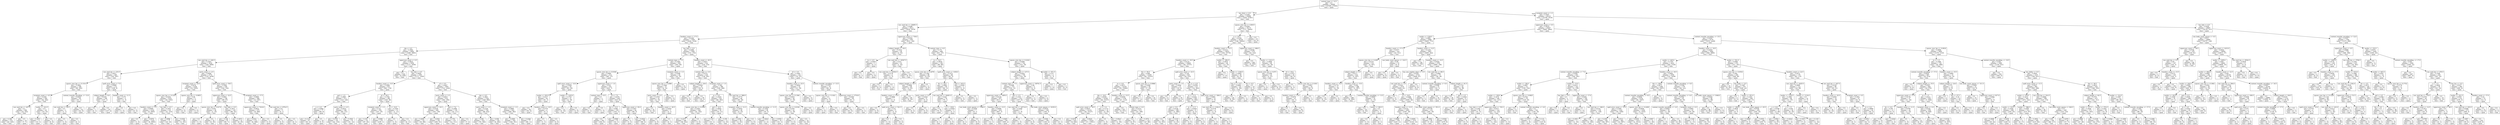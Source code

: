 digraph Tree {
node [shape=box] ;
0 [label="content_type <= 12.5\ngini = 0.5\nsamples = 54000\nvalue = [27000, 27000]\nclass = spam"] ;
1 [label="has_html <= 0.5\ngini = 0.2259\nsamples = 24686\nvalue = [3205, 21481]\nclass = ham"] ;
0 -> 1 [labeldistance=2.5, labelangle=45, headlabel="True"] ;
2 [label="raw_mail_len <= 18485.5\ngini = 0.4588\nsamples = 8513\nvalue = [3034, 5479]\nclass = ham"] ;
1 -> 2 ;
3 [label="headers_count <= 17.5\ngini = 0.4149\nsamples = 7559\nvalue = [2220, 5339]\nclass = ham"] ;
2 -> 3 ;
4 [label="the <= 0.5\ngini = 0.3562\nsamples = 6464\nvalue = [1499, 4965]\nclass = ham"] ;
3 -> 4 ;
5 [label="raw_mail_len <= 240.5\ngini = 0.1823\nsamples = 3234\nvalue = [328, 2906]\nclass = ham"] ;
4 -> 5 ;
6 [label="raw_mail_len <= 233.5\ngini = 0.4871\nsamples = 460\nvalue = [193, 267]\nclass = ham"] ;
5 -> 6 ;
7 [label="spaces_over_len <= 0.1314\ngini = 0.3692\nsamples = 348\nvalue = [85, 263]\nclass = ham"] ;
6 -> 7 ;
8 [label="recipient_count <= 6.5\ngini = 0.2381\nsamples = 304\nvalue = [42, 262]\nclass = ham"] ;
7 -> 8 ;
9 [label="raw_mail_len <= 227.0\ngini = 0.2\nsamples = 284\nvalue = [32, 252]\nclass = ham"] ;
8 -> 9 ;
10 [label="gini = 0.168\nsamples = 270\nvalue = [25, 245]\nclass = ham"] ;
9 -> 10 ;
11 [label="gini = 0.5\nsamples = 14\nvalue = [7, 7]\nclass = spam"] ;
9 -> 11 ;
12 [label="mailer <= 412.5\ngini = 0.5\nsamples = 20\nvalue = [10, 10]\nclass = spam"] ;
8 -> 12 ;
13 [label="gini = 0.1653\nsamples = 11\nvalue = [10, 1]\nclass = spam"] ;
12 -> 13 ;
14 [label="gini = 0.0\nsamples = 9\nvalue = [0, 9]\nclass = ham"] ;
12 -> 14 ;
15 [label="content_transfer_encoding, <= 13.0\ngini = 0.0444\nsamples = 44\nvalue = [43, 1]\nclass = spam"] ;
7 -> 15 ;
16 [label="raw_mail_len <= 20.5\ngini = 0.5\nsamples = 2\nvalue = [1, 1]\nclass = spam"] ;
15 -> 16 ;
17 [label="gini = 0.0\nsamples = 1\nvalue = [1, 0]\nclass = spam"] ;
16 -> 17 ;
18 [label="gini = 0.0\nsamples = 1\nvalue = [0, 1]\nclass = ham"] ;
16 -> 18 ;
19 [label="gini = 0.0\nsamples = 42\nvalue = [42, 0]\nclass = spam"] ;
15 -> 19 ;
20 [label="spell_error_count <= 7.5\ngini = 0.0689\nsamples = 112\nvalue = [108, 4]\nclass = spam"] ;
6 -> 20 ;
21 [label="subject_length <= 8.0\ngini = 0.0183\nsamples = 108\nvalue = [107, 1]\nclass = spam"] ;
20 -> 21 ;
22 [label="gini = 0.0\nsamples = 1\nvalue = [0, 1]\nclass = ham"] ;
21 -> 22 ;
23 [label="gini = 0.0\nsamples = 107\nvalue = [107, 0]\nclass = spam"] ;
21 -> 23 ;
24 [label="headers_count <= 11.5\ngini = 0.375\nsamples = 4\nvalue = [1, 3]\nclass = ham"] ;
20 -> 24 ;
25 [label="gini = 0.0\nsamples = 1\nvalue = [1, 0]\nclass = spam"] ;
24 -> 25 ;
26 [label="gini = 0.0\nsamples = 3\nvalue = [0, 3]\nclass = ham"] ;
24 -> 26 ;
27 [label="parts_count <= 2.5\ngini = 0.0926\nsamples = 2774\nvalue = [135, 2639]\nclass = ham"] ;
5 -> 27 ;
28 [label="recipient_count <= 25.0\ngini = 0.0278\nsamples = 2338\nvalue = [33, 2305]\nclass = ham"] ;
27 -> 28 ;
29 [label="spaces_over_len <= 0.1218\ngini = 0.0254\nsamples = 2333\nvalue = [30, 2303]\nclass = ham"] ;
28 -> 29 ;
30 [label="headers_count <= 1.5\ngini = 0.0085\nsamples = 2102\nvalue = [9, 2093]\nclass = ham"] ;
29 -> 30 ;
31 [label="gini = 0.0\nsamples = 1\nvalue = [1, 0]\nclass = spam"] ;
30 -> 31 ;
32 [label="gini = 0.0076\nsamples = 2101\nvalue = [8, 2093]\nclass = ham"] ;
30 -> 32 ;
33 [label="has_link <= 0.5\ngini = 0.1653\nsamples = 231\nvalue = [21, 210]\nclass = ham"] ;
29 -> 33 ;
34 [label="gini = 0.4996\nsamples = 37\nvalue = [18, 19]\nclass = ham"] ;
33 -> 34 ;
35 [label="gini = 0.0304\nsamples = 194\nvalue = [3, 191]\nclass = ham"] ;
33 -> 35 ;
36 [label="spaces_over_len <= 0.0653\ngini = 0.48\nsamples = 5\nvalue = [3, 2]\nclass = spam"] ;
28 -> 36 ;
37 [label="gini = 0.0\nsamples = 2\nvalue = [0, 2]\nclass = ham"] ;
36 -> 37 ;
38 [label="gini = 0.0\nsamples = 3\nvalue = [3, 0]\nclass = spam"] ;
36 -> 38 ;
39 [label="spell_error_count <= 59.5\ngini = 0.3584\nsamples = 436\nvalue = [102, 334]\nclass = ham"] ;
27 -> 39 ;
40 [label="uppercase_count <= 22.5\ngini = 0.4901\nsamples = 156\nvalue = [89, 67]\nclass = spam"] ;
39 -> 40 ;
41 [label="spaces_over_len <= 0.0174\ngini = 0.054\nsamples = 36\nvalue = [1, 35]\nclass = ham"] ;
40 -> 41 ;
42 [label="gini = 0.0\nsamples = 1\nvalue = [1, 0]\nclass = spam"] ;
41 -> 42 ;
43 [label="gini = 0.0\nsamples = 35\nvalue = [0, 35]\nclass = ham"] ;
41 -> 43 ;
44 [label="has_link <= 0.5\ngini = 0.3911\nsamples = 120\nvalue = [88, 32]\nclass = spam"] ;
40 -> 44 ;
45 [label="gini = 0.148\nsamples = 87\nvalue = [80, 7]\nclass = spam"] ;
44 -> 45 ;
46 [label="gini = 0.3673\nsamples = 33\nvalue = [8, 25]\nclass = ham"] ;
44 -> 46 ;
47 [label="recipient_count <= 17.5\ngini = 0.0885\nsamples = 280\nvalue = [13, 267]\nclass = ham"] ;
39 -> 47 ;
48 [label="uppercase_count <= 7416.0\ngini = 0.0633\nsamples = 275\nvalue = [9, 266]\nclass = ham"] ;
47 -> 48 ;
49 [label="gini = 0.0431\nsamples = 272\nvalue = [6, 266]\nclass = ham"] ;
48 -> 49 ;
50 [label="gini = 0.0\nsamples = 3\nvalue = [3, 0]\nclass = spam"] ;
48 -> 50 ;
51 [label="raw_mail_len <= 6752.5\ngini = 0.32\nsamples = 5\nvalue = [4, 1]\nclass = spam"] ;
47 -> 51 ;
52 [label="gini = 0.0\nsamples = 4\nvalue = [4, 0]\nclass = spam"] ;
51 -> 52 ;
53 [label="gini = 0.0\nsamples = 1\nvalue = [0, 1]\nclass = ham"] ;
51 -> 53 ;
54 [label="uppercase_count <= 0.5\ngini = 0.4622\nsamples = 3230\nvalue = [1171, 2059]\nclass = ham"] ;
4 -> 54 ;
55 [label="gini = 0.0\nsamples = 639\nvalue = [0, 639]\nclass = ham"] ;
54 -> 55 ;
56 [label="has_link <= 0.5\ngini = 0.4954\nsamples = 2591\nvalue = [1171, 1420]\nclass = ham"] ;
54 -> 56 ;
57 [label="headers_count <= 14.5\ngini = 0.3999\nsamples = 637\nvalue = [461, 176]\nclass = spam"] ;
56 -> 57 ;
58 [label="and <= 1.5\ngini = 0.4997\nsamples = 273\nvalue = [133, 140]\nclass = ham"] ;
57 -> 58 ;
59 [label="a <= 2.5\ngini = 0.2064\nsamples = 77\nvalue = [68, 9]\nclass = spam"] ;
58 -> 59 ;
60 [label="gini = 0.1123\nsamples = 67\nvalue = [63, 4]\nclass = spam"] ;
59 -> 60 ;
61 [label="gini = 0.5\nsamples = 10\nvalue = [5, 5]\nclass = spam"] ;
59 -> 61 ;
62 [label="parts_count <= 2.5\ngini = 0.4433\nsamples = 196\nvalue = [65, 131]\nclass = ham"] ;
58 -> 62 ;
63 [label="gini = 0.2793\nsamples = 143\nvalue = [24, 119]\nclass = ham"] ;
62 -> 63 ;
64 [label="gini = 0.3503\nsamples = 53\nvalue = [41, 12]\nclass = spam"] ;
62 -> 64 ;
65 [label="of <= 30.5\ngini = 0.1782\nsamples = 364\nvalue = [328, 36]\nclass = spam"] ;
57 -> 65 ;
66 [label="recipient_count <= 1.5\ngini = 0.132\nsamples = 352\nvalue = [327, 25]\nclass = spam"] ;
65 -> 66 ;
67 [label="gini = 0.318\nsamples = 121\nvalue = [97, 24]\nclass = spam"] ;
66 -> 67 ;
68 [label="gini = 0.0086\nsamples = 231\nvalue = [230, 1]\nclass = spam"] ;
66 -> 68 ;
69 [label="in <= 10.5\ngini = 0.1528\nsamples = 12\nvalue = [1, 11]\nclass = ham"] ;
65 -> 69 ;
70 [label="gini = 0.0\nsamples = 1\nvalue = [1, 0]\nclass = spam"] ;
69 -> 70 ;
71 [label="gini = 0.0\nsamples = 11\nvalue = [0, 11]\nclass = ham"] ;
69 -> 71 ;
72 [label="of <= 0.5\ngini = 0.4627\nsamples = 1954\nvalue = [710, 1244]\nclass = ham"] ;
56 -> 72 ;
73 [label="parts_count <= 1.5\ngini = 0.4833\nsamples = 612\nvalue = [362, 250]\nclass = spam"] ;
72 -> 73 ;
74 [label="uppercase_count <= 19.5\ngini = 0.4104\nsamples = 482\nvalue = [343, 139]\nclass = spam"] ;
73 -> 74 ;
75 [label="gini = 0.4692\nsamples = 141\nvalue = [53, 88]\nclass = ham"] ;
74 -> 75 ;
76 [label="gini = 0.2544\nsamples = 341\nvalue = [290, 51]\nclass = spam"] ;
74 -> 76 ;
77 [label="and <= 7.0\ngini = 0.2496\nsamples = 130\nvalue = [19, 111]\nclass = ham"] ;
73 -> 77 ;
78 [label="gini = 0.1761\nsamples = 123\nvalue = [12, 111]\nclass = ham"] ;
77 -> 78 ;
79 [label="gini = 0.0\nsamples = 7\nvalue = [7, 0]\nclass = spam"] ;
77 -> 79 ;
80 [label="the <= 6.5\ngini = 0.3841\nsamples = 1342\nvalue = [348, 994]\nclass = ham"] ;
72 -> 80 ;
81 [label="parts_count <= 1.5\ngini = 0.2146\nsamples = 720\nvalue = [88, 632]\nclass = ham"] ;
80 -> 81 ;
82 [label="gini = 0.306\nsamples = 419\nvalue = [79, 340]\nclass = ham"] ;
81 -> 82 ;
83 [label="gini = 0.058\nsamples = 301\nvalue = [9, 292]\nclass = ham"] ;
81 -> 83 ;
84 [label="recipient_count <= 1.5\ngini = 0.4866\nsamples = 622\nvalue = [260, 362]\nclass = ham"] ;
80 -> 84 ;
85 [label="gini = 0.4585\nsamples = 545\nvalue = [194, 351]\nclass = ham"] ;
84 -> 85 ;
86 [label="gini = 0.2449\nsamples = 77\nvalue = [66, 11]\nclass = spam"] ;
84 -> 86 ;
87 [label="has_link <= 0.5\ngini = 0.4498\nsamples = 1095\nvalue = [721, 374]\nclass = spam"] ;
3 -> 87 ;
88 [label="content_type <= 7.5\ngini = 0.1904\nsamples = 563\nvalue = [503, 60]\nclass = spam"] ;
87 -> 88 ;
89 [label="spaces_over_len <= 0.0166\ngini = 0.0995\nsamples = 514\nvalue = [487, 27]\nclass = spam"] ;
88 -> 89 ;
90 [label="spell_error_count <= 10.0\ngini = 0.3658\nsamples = 83\nvalue = [63, 20]\nclass = spam"] ;
89 -> 90 ;
91 [label="mailer <= 933.5\ngini = 0.0317\nsamples = 62\nvalue = [61, 1]\nclass = spam"] ;
90 -> 91 ;
92 [label="gini = 0.0\nsamples = 56\nvalue = [56, 0]\nclass = spam"] ;
91 -> 92 ;
93 [label="headers_count <= 19.5\ngini = 0.2778\nsamples = 6\nvalue = [5, 1]\nclass = spam"] ;
91 -> 93 ;
94 [label="gini = 0.5\nsamples = 2\nvalue = [1, 1]\nclass = spam"] ;
93 -> 94 ;
95 [label="gini = 0.0\nsamples = 4\nvalue = [4, 0]\nclass = spam"] ;
93 -> 95 ;
96 [label="mailer <= 1225.0\ngini = 0.1723\nsamples = 21\nvalue = [2, 19]\nclass = ham"] ;
90 -> 96 ;
97 [label="gini = 0.0\nsamples = 19\nvalue = [0, 19]\nclass = ham"] ;
96 -> 97 ;
98 [label="gini = 0.0\nsamples = 2\nvalue = [2, 0]\nclass = spam"] ;
96 -> 98 ;
99 [label="uppercase_count <= 1.0\ngini = 0.032\nsamples = 431\nvalue = [424, 7]\nclass = spam"] ;
89 -> 99 ;
100 [label="content_type <= 6.5\ngini = 0.5\nsamples = 2\nvalue = [1, 1]\nclass = spam"] ;
99 -> 100 ;
101 [label="gini = 0.0\nsamples = 1\nvalue = [0, 1]\nclass = ham"] ;
100 -> 101 ;
102 [label="gini = 0.0\nsamples = 1\nvalue = [1, 0]\nclass = spam"] ;
100 -> 102 ;
103 [label="of <= 7.5\ngini = 0.0276\nsamples = 429\nvalue = [423, 6]\nclass = spam"] ;
99 -> 103 ;
104 [label="the <= 13.5\ngini = 0.006\nsamples = 335\nvalue = [334, 1]\nclass = spam"] ;
103 -> 104 ;
105 [label="gini = 0.0\nsamples = 302\nvalue = [302, 0]\nclass = spam"] ;
104 -> 105 ;
106 [label="gini = 0.0588\nsamples = 33\nvalue = [32, 1]\nclass = spam"] ;
104 -> 106 ;
107 [label="uppercase_count <= 95.0\ngini = 0.1007\nsamples = 94\nvalue = [89, 5]\nclass = spam"] ;
103 -> 107 ;
108 [label="gini = 0.5\nsamples = 6\nvalue = [3, 3]\nclass = spam"] ;
107 -> 108 ;
109 [label="gini = 0.0444\nsamples = 88\nvalue = [86, 2]\nclass = spam"] ;
107 -> 109 ;
110 [label="recipient_count <= 1.5\ngini = 0.4398\nsamples = 49\nvalue = [16, 33]\nclass = ham"] ;
88 -> 110 ;
111 [label="spaces_over_len <= 0.2088\ngini = 0.1928\nsamples = 37\nvalue = [4, 33]\nclass = ham"] ;
110 -> 111 ;
112 [label="parts_count <= 2.5\ngini = 0.1078\nsamples = 35\nvalue = [2, 33]\nclass = ham"] ;
111 -> 112 ;
113 [label="gini = 0.0\nsamples = 32\nvalue = [0, 32]\nclass = ham"] ;
112 -> 113 ;
114 [label="headers_count <= 20.5\ngini = 0.4444\nsamples = 3\nvalue = [2, 1]\nclass = spam"] ;
112 -> 114 ;
115 [label="gini = 0.0\nsamples = 2\nvalue = [2, 0]\nclass = spam"] ;
114 -> 115 ;
116 [label="gini = 0.0\nsamples = 1\nvalue = [0, 1]\nclass = ham"] ;
114 -> 116 ;
117 [label="gini = 0.0\nsamples = 2\nvalue = [2, 0]\nclass = spam"] ;
111 -> 117 ;
118 [label="gini = 0.0\nsamples = 12\nvalue = [12, 0]\nclass = spam"] ;
110 -> 118 ;
119 [label="headers_count <= 20.5\ngini = 0.4837\nsamples = 532\nvalue = [218, 314]\nclass = ham"] ;
87 -> 119 ;
120 [label="content_type <= 3.0\ngini = 0.4375\nsamples = 430\nvalue = [139, 291]\nclass = ham"] ;
119 -> 120 ;
121 [label="subject_length <= 29.0\ngini = 0.0928\nsamples = 41\nvalue = [39, 2]\nclass = spam"] ;
120 -> 121 ;
122 [label="gini = 0.0\nsamples = 2\nvalue = [0, 2]\nclass = ham"] ;
121 -> 122 ;
123 [label="gini = 0.0\nsamples = 39\nvalue = [39, 0]\nclass = spam"] ;
121 -> 123 ;
124 [label="recipient_count <= 1.5\ngini = 0.382\nsamples = 389\nvalue = [100, 289]\nclass = ham"] ;
120 -> 124 ;
125 [label="in <= 9.5\ngini = 0.3025\nsamples = 323\nvalue = [60, 263]\nclass = ham"] ;
124 -> 125 ;
126 [label="spaces_over_len <= 0.2363\ngini = 0.2407\nsamples = 293\nvalue = [41, 252]\nclass = ham"] ;
125 -> 126 ;
127 [label="gini = 0.2277\nsamples = 290\nvalue = [38, 252]\nclass = ham"] ;
126 -> 127 ;
128 [label="gini = 0.0\nsamples = 3\nvalue = [3, 0]\nclass = spam"] ;
126 -> 128 ;
129 [label="and <= 23.5\ngini = 0.4644\nsamples = 30\nvalue = [19, 11]\nclass = spam"] ;
125 -> 129 ;
130 [label="gini = 0.1107\nsamples = 17\nvalue = [16, 1]\nclass = spam"] ;
129 -> 130 ;
131 [label="gini = 0.355\nsamples = 13\nvalue = [3, 10]\nclass = ham"] ;
129 -> 131 ;
132 [label="raw_mail_len <= 989.0\ngini = 0.4775\nsamples = 66\nvalue = [40, 26]\nclass = spam"] ;
124 -> 132 ;
133 [label="recipient_count <= 31.5\ngini = 0.2934\nsamples = 28\nvalue = [5, 23]\nclass = ham"] ;
132 -> 133 ;
134 [label="gini = 0.2041\nsamples = 26\nvalue = [3, 23]\nclass = ham"] ;
133 -> 134 ;
135 [label="gini = 0.0\nsamples = 2\nvalue = [2, 0]\nclass = spam"] ;
133 -> 135 ;
136 [label="content_transfer_encoding, <= 11.5\ngini = 0.1454\nsamples = 38\nvalue = [35, 3]\nclass = spam"] ;
132 -> 136 ;
137 [label="gini = 0.4444\nsamples = 3\nvalue = [1, 2]\nclass = ham"] ;
136 -> 137 ;
138 [label="gini = 0.0555\nsamples = 35\nvalue = [34, 1]\nclass = spam"] ;
136 -> 138 ;
139 [label="of <= 3.5\ngini = 0.3493\nsamples = 102\nvalue = [79, 23]\nclass = spam"] ;
119 -> 139 ;
140 [label="headers_count <= 23.5\ngini = 0.4824\nsamples = 32\nvalue = [13, 19]\nclass = ham"] ;
139 -> 140 ;
141 [label="spaces_over_len <= 0.1384\ngini = 0.3935\nsamples = 26\nvalue = [7, 19]\nclass = ham"] ;
140 -> 141 ;
142 [label="spaces_over_len <= 0.0194\ngini = 0.2355\nsamples = 22\nvalue = [3, 19]\nclass = ham"] ;
141 -> 142 ;
143 [label="gini = 0.0\nsamples = 3\nvalue = [3, 0]\nclass = spam"] ;
142 -> 143 ;
144 [label="gini = 0.0\nsamples = 19\nvalue = [0, 19]\nclass = ham"] ;
142 -> 144 ;
145 [label="gini = 0.0\nsamples = 4\nvalue = [4, 0]\nclass = spam"] ;
141 -> 145 ;
146 [label="gini = 0.0\nsamples = 6\nvalue = [6, 0]\nclass = spam"] ;
140 -> 146 ;
147 [label="content_transfer_encoding, <= 13.5\ngini = 0.1078\nsamples = 70\nvalue = [66, 4]\nclass = spam"] ;
139 -> 147 ;
148 [label="spaces_over_len <= 0.1021\ngini = 0.5\nsamples = 6\nvalue = [3, 3]\nclass = spam"] ;
147 -> 148 ;
149 [label="gini = 0.0\nsamples = 3\nvalue = [3, 0]\nclass = spam"] ;
148 -> 149 ;
150 [label="gini = 0.0\nsamples = 3\nvalue = [0, 3]\nclass = ham"] ;
148 -> 150 ;
151 [label="uppercase_count <= 2718.0\ngini = 0.0308\nsamples = 64\nvalue = [63, 1]\nclass = spam"] ;
147 -> 151 ;
152 [label="gini = 0.0\nsamples = 63\nvalue = [63, 0]\nclass = spam"] ;
151 -> 152 ;
153 [label="gini = 0.0\nsamples = 1\nvalue = [0, 1]\nclass = ham"] ;
151 -> 153 ;
154 [label="uppercase_count <= 739.0\ngini = 0.2504\nsamples = 954\nvalue = [814, 140]\nclass = spam"] ;
2 -> 154 ;
155 [label="subject_length <= 16.0\ngini = 0.1014\nsamples = 56\nvalue = [3, 53]\nclass = ham"] ;
154 -> 155 ;
156 [label="to <= 4.5\ngini = 0.4444\nsamples = 3\nvalue = [2, 1]\nclass = spam"] ;
155 -> 156 ;
157 [label="gini = 0.0\nsamples = 1\nvalue = [0, 1]\nclass = ham"] ;
156 -> 157 ;
158 [label="gini = 0.0\nsamples = 2\nvalue = [2, 0]\nclass = spam"] ;
156 -> 158 ;
159 [label="raw_mail_len <= 19347.5\ngini = 0.037\nsamples = 53\nvalue = [1, 52]\nclass = ham"] ;
155 -> 159 ;
160 [label="raw_mail_len <= 19304.5\ngini = 0.2778\nsamples = 6\nvalue = [1, 5]\nclass = ham"] ;
159 -> 160 ;
161 [label="gini = 0.0\nsamples = 5\nvalue = [0, 5]\nclass = ham"] ;
160 -> 161 ;
162 [label="gini = 0.0\nsamples = 1\nvalue = [1, 0]\nclass = spam"] ;
160 -> 162 ;
163 [label="gini = 0.0\nsamples = 47\nvalue = [0, 47]\nclass = ham"] ;
159 -> 163 ;
164 [label="content_type <= 6.5\ngini = 0.175\nsamples = 898\nvalue = [811, 87]\nclass = spam"] ;
154 -> 164 ;
165 [label="in <= 32.5\ngini = 0.4918\nsamples = 156\nvalue = [88, 68]\nclass = spam"] ;
164 -> 165 ;
166 [label="spaces_over_len <= 0.2076\ngini = 0.1362\nsamples = 68\nvalue = [5, 63]\nclass = ham"] ;
165 -> 166 ;
167 [label="subject_length <= 30.5\ngini = 0.0868\nsamples = 66\nvalue = [3, 63]\nclass = ham"] ;
166 -> 167 ;
168 [label="headers_count <= 14.0\ngini = 0.4898\nsamples = 7\nvalue = [3, 4]\nclass = ham"] ;
167 -> 168 ;
169 [label="gini = 0.0\nsamples = 2\nvalue = [2, 0]\nclass = spam"] ;
168 -> 169 ;
170 [label="spell_error_count <= 521.5\ngini = 0.32\nsamples = 5\nvalue = [1, 4]\nclass = ham"] ;
168 -> 170 ;
171 [label="gini = 0.0\nsamples = 1\nvalue = [1, 0]\nclass = spam"] ;
170 -> 171 ;
172 [label="gini = 0.0\nsamples = 4\nvalue = [0, 4]\nclass = ham"] ;
170 -> 172 ;
173 [label="gini = 0.0\nsamples = 59\nvalue = [0, 59]\nclass = ham"] ;
167 -> 173 ;
174 [label="gini = 0.0\nsamples = 2\nvalue = [2, 0]\nclass = spam"] ;
166 -> 174 ;
175 [label="spell_error_count <= 1438.0\ngini = 0.1072\nsamples = 88\nvalue = [83, 5]\nclass = spam"] ;
165 -> 175 ;
176 [label="for <= 18.5\ngini = 0.0681\nsamples = 85\nvalue = [82, 3]\nclass = spam"] ;
175 -> 176 ;
177 [label="parts_count <= 2.0\ngini = 0.4444\nsamples = 6\nvalue = [4, 2]\nclass = spam"] ;
176 -> 177 ;
178 [label="gini = 0.0\nsamples = 2\nvalue = [0, 2]\nclass = ham"] ;
177 -> 178 ;
179 [label="gini = 0.0\nsamples = 4\nvalue = [4, 0]\nclass = spam"] ;
177 -> 179 ;
180 [label="raw_mail_len <= 44401.0\ngini = 0.025\nsamples = 79\nvalue = [78, 1]\nclass = spam"] ;
176 -> 180 ;
181 [label="gini = 0.0\nsamples = 76\nvalue = [76, 0]\nclass = spam"] ;
180 -> 181 ;
182 [label="to <= 138.0\ngini = 0.4444\nsamples = 3\nvalue = [2, 1]\nclass = spam"] ;
180 -> 182 ;
183 [label="gini = 0.0\nsamples = 1\nvalue = [0, 1]\nclass = ham"] ;
182 -> 183 ;
184 [label="gini = 0.0\nsamples = 2\nvalue = [2, 0]\nclass = spam"] ;
182 -> 184 ;
185 [label="and <= 163.0\ngini = 0.4444\nsamples = 3\nvalue = [1, 2]\nclass = ham"] ;
175 -> 185 ;
186 [label="gini = 0.0\nsamples = 2\nvalue = [0, 2]\nclass = ham"] ;
185 -> 186 ;
187 [label="gini = 0.0\nsamples = 1\nvalue = [1, 0]\nclass = spam"] ;
185 -> 187 ;
188 [label="spaces_over_len <= 0.2222\ngini = 0.0499\nsamples = 742\nvalue = [723, 19]\nclass = spam"] ;
164 -> 188 ;
189 [label="subject_length <= 127.0\ngini = 0.0424\nsamples = 738\nvalue = [722, 16]\nclass = spam"] ;
188 -> 189 ;
190 [label="content_type <= 7.5\ngini = 0.0348\nsamples = 733\nvalue = [720, 13]\nclass = spam"] ;
189 -> 190 ;
191 [label="uppercase_count <= 1495.0\ngini = 0.0129\nsamples = 617\nvalue = [613, 4]\nclass = spam"] ;
190 -> 191 ;
192 [label="raw_body_count_spaces <= 1346.0\ngini = 0.2449\nsamples = 7\nvalue = [6, 1]\nclass = spam"] ;
191 -> 192 ;
193 [label="gini = 0.0\nsamples = 1\nvalue = [0, 1]\nclass = ham"] ;
192 -> 193 ;
194 [label="gini = 0.0\nsamples = 6\nvalue = [6, 0]\nclass = spam"] ;
192 -> 194 ;
195 [label="headers_count <= 13.5\ngini = 0.0098\nsamples = 610\nvalue = [607, 3]\nclass = spam"] ;
191 -> 195 ;
196 [label="gini = 0.142\nsamples = 13\nvalue = [12, 1]\nclass = spam"] ;
195 -> 196 ;
197 [label="gini = 0.0067\nsamples = 597\nvalue = [595, 2]\nclass = spam"] ;
195 -> 197 ;
198 [label="the <= 2.5\ngini = 0.1431\nsamples = 116\nvalue = [107, 9]\nclass = spam"] ;
190 -> 198 ;
199 [label="raw_mail_len <= 24714.0\ngini = 0.2449\nsamples = 7\nvalue = [1, 6]\nclass = ham"] ;
198 -> 199 ;
200 [label="gini = 0.0\nsamples = 1\nvalue = [1, 0]\nclass = spam"] ;
199 -> 200 ;
201 [label="gini = 0.0\nsamples = 6\nvalue = [0, 6]\nclass = ham"] ;
199 -> 201 ;
202 [label="raw_body_count_spaces <= 6335.0\ngini = 0.0535\nsamples = 109\nvalue = [106, 3]\nclass = spam"] ;
198 -> 202 ;
203 [label="gini = 0.0364\nsamples = 108\nvalue = [106, 2]\nclass = spam"] ;
202 -> 203 ;
204 [label="gini = 0.0\nsamples = 1\nvalue = [0, 1]\nclass = ham"] ;
202 -> 204 ;
205 [label="uppercase_count <= 36701.5\ngini = 0.48\nsamples = 5\nvalue = [2, 3]\nclass = ham"] ;
189 -> 205 ;
206 [label="gini = 0.0\nsamples = 3\nvalue = [0, 3]\nclass = ham"] ;
205 -> 206 ;
207 [label="gini = 0.0\nsamples = 2\nvalue = [2, 0]\nclass = spam"] ;
205 -> 207 ;
208 [label="mailer <= 971.5\ngini = 0.375\nsamples = 4\nvalue = [1, 3]\nclass = ham"] ;
188 -> 208 ;
209 [label="gini = 0.0\nsamples = 1\nvalue = [1, 0]\nclass = spam"] ;
208 -> 209 ;
210 [label="gini = 0.0\nsamples = 3\nvalue = [0, 3]\nclass = ham"] ;
208 -> 210 ;
211 [label="spaces_over_len <= 0.8015\ngini = 0.0209\nsamples = 16173\nvalue = [171, 16002]\nclass = ham"] ;
1 -> 211 ;
212 [label="a <= 19.5\ngini = 0.0182\nsamples = 16150\nvalue = [148, 16002]\nclass = ham"] ;
211 -> 212 ;
213 [label="headers_count <= 21.5\ngini = 0.0131\nsamples = 15875\nvalue = [105, 15770]\nclass = ham"] ;
212 -> 213 ;
214 [label="headers_count <= 18.5\ngini = 0.0116\nsamples = 15829\nvalue = [92, 15737]\nclass = ham"] ;
213 -> 214 ;
215 [label="the <= 50.5\ngini = 0.008\nsamples = 15385\nvalue = [62, 15323]\nclass = ham"] ;
214 -> 215 ;
216 [label="to <= 8.5\ngini = 0.0071\nsamples = 15335\nvalue = [55, 15280]\nclass = ham"] ;
215 -> 216 ;
217 [label="the <= 18.5\ngini = 0.0039\nsamples = 14185\nvalue = [28, 14157]\nclass = ham"] ;
216 -> 217 ;
218 [label="spell_error_count <= 18.5\ngini = 0.0037\nsamples = 14153\nvalue = [26, 14127]\nclass = ham"] ;
217 -> 218 ;
219 [label="gini = 0.0279\nsamples = 635\nvalue = [9, 626]\nclass = ham"] ;
218 -> 219 ;
220 [label="gini = 0.0025\nsamples = 13518\nvalue = [17, 13501]\nclass = ham"] ;
218 -> 220 ;
221 [label="a <= 1.0\ngini = 0.1172\nsamples = 32\nvalue = [2, 30]\nclass = ham"] ;
217 -> 221 ;
222 [label="gini = 0.0\nsamples = 1\nvalue = [1, 0]\nclass = spam"] ;
221 -> 222 ;
223 [label="gini = 0.0624\nsamples = 31\nvalue = [1, 30]\nclass = ham"] ;
221 -> 223 ;
224 [label="headers_count <= 13.5\ngini = 0.0459\nsamples = 1150\nvalue = [27, 1123]\nclass = ham"] ;
216 -> 224 ;
225 [label="gini = 0.0\nsamples = 937\nvalue = [0, 937]\nclass = ham"] ;
224 -> 225 ;
226 [label="content_type <= 6.5\ngini = 0.2214\nsamples = 213\nvalue = [27, 186]\nclass = ham"] ;
224 -> 226 ;
227 [label="gini = 0.0\nsamples = 97\nvalue = [0, 97]\nclass = ham"] ;
226 -> 227 ;
228 [label="gini = 0.3572\nsamples = 116\nvalue = [27, 89]\nclass = ham"] ;
226 -> 228 ;
229 [label="spaces_over_len <= 0.0966\ngini = 0.2408\nsamples = 50\nvalue = [7, 43]\nclass = ham"] ;
215 -> 229 ;
230 [label="gini = 0.0\nsamples = 7\nvalue = [7, 0]\nclass = spam"] ;
229 -> 230 ;
231 [label="gini = 0.0\nsamples = 43\nvalue = [0, 43]\nclass = ham"] ;
229 -> 231 ;
232 [label="spell_error_count <= 23.5\ngini = 0.126\nsamples = 444\nvalue = [30, 414]\nclass = ham"] ;
214 -> 232 ;
233 [label="parts_count <= 1.5\ngini = 0.4444\nsamples = 27\nvalue = [18, 9]\nclass = spam"] ;
232 -> 233 ;
234 [label="gini = 0.0\nsamples = 9\nvalue = [0, 9]\nclass = ham"] ;
233 -> 234 ;
235 [label="gini = 0.0\nsamples = 18\nvalue = [18, 0]\nclass = spam"] ;
233 -> 235 ;
236 [label="has_cc <= 0.5\ngini = 0.0559\nsamples = 417\nvalue = [12, 405]\nclass = ham"] ;
232 -> 236 ;
237 [label="to <= 17.0\ngini = 0.0244\nsamples = 405\nvalue = [5, 400]\nclass = ham"] ;
236 -> 237 ;
238 [label="and <= 5.5\ngini = 0.0149\nsamples = 399\nvalue = [3, 396]\nclass = ham"] ;
237 -> 238 ;
239 [label="gini = 0.0\nsamples = 353\nvalue = [0, 353]\nclass = ham"] ;
238 -> 239 ;
240 [label="gini = 0.1219\nsamples = 46\nvalue = [3, 43]\nclass = ham"] ;
238 -> 240 ;
241 [label="in <= 11.5\ngini = 0.4444\nsamples = 6\nvalue = [2, 4]\nclass = ham"] ;
237 -> 241 ;
242 [label="gini = 0.0\nsamples = 2\nvalue = [2, 0]\nclass = spam"] ;
241 -> 242 ;
243 [label="gini = 0.0\nsamples = 4\nvalue = [0, 4]\nclass = ham"] ;
241 -> 243 ;
244 [label="spell_error_count <= 186.0\ngini = 0.4861\nsamples = 12\nvalue = [7, 5]\nclass = spam"] ;
236 -> 244 ;
245 [label="raw_mail_len <= 1162.0\ngini = 0.2778\nsamples = 6\nvalue = [1, 5]\nclass = ham"] ;
244 -> 245 ;
246 [label="gini = 0.0\nsamples = 1\nvalue = [1, 0]\nclass = spam"] ;
245 -> 246 ;
247 [label="gini = 0.0\nsamples = 5\nvalue = [0, 5]\nclass = ham"] ;
245 -> 247 ;
248 [label="gini = 0.0\nsamples = 6\nvalue = [6, 0]\nclass = spam"] ;
244 -> 248 ;
249 [label="mailer <= 294.5\ngini = 0.4055\nsamples = 46\nvalue = [13, 33]\nclass = ham"] ;
213 -> 249 ;
250 [label="gini = 0.0\nsamples = 7\nvalue = [7, 0]\nclass = spam"] ;
249 -> 250 ;
251 [label="mailer <= 1336.5\ngini = 0.2604\nsamples = 39\nvalue = [6, 33]\nclass = ham"] ;
249 -> 251 ;
252 [label="has_cc <= 0.5\ngini = 0.0666\nsamples = 29\nvalue = [1, 28]\nclass = ham"] ;
251 -> 252 ;
253 [label="gini = 0.0\nsamples = 28\nvalue = [0, 28]\nclass = ham"] ;
252 -> 253 ;
254 [label="gini = 0.0\nsamples = 1\nvalue = [1, 0]\nclass = spam"] ;
252 -> 254 ;
255 [label="the <= 8.5\ngini = 0.5\nsamples = 10\nvalue = [5, 5]\nclass = spam"] ;
251 -> 255 ;
256 [label="gini = 0.0\nsamples = 5\nvalue = [0, 5]\nclass = ham"] ;
255 -> 256 ;
257 [label="gini = 0.0\nsamples = 5\nvalue = [5, 0]\nclass = spam"] ;
255 -> 257 ;
258 [label="uppercase_count <= 698.5\ngini = 0.2638\nsamples = 275\nvalue = [43, 232]\nclass = ham"] ;
212 -> 258 ;
259 [label="gini = 0.0\nsamples = 206\nvalue = [0, 206]\nclass = ham"] ;
258 -> 259 ;
260 [label="mailer <= 1141.0\ngini = 0.4696\nsamples = 69\nvalue = [43, 26]\nclass = spam"] ;
258 -> 260 ;
261 [label="spaces_over_len <= 0.071\ngini = 0.2188\nsamples = 24\nvalue = [3, 21]\nclass = ham"] ;
260 -> 261 ;
262 [label="gini = 0.0\nsamples = 3\nvalue = [3, 0]\nclass = spam"] ;
261 -> 262 ;
263 [label="gini = 0.0\nsamples = 21\nvalue = [0, 21]\nclass = ham"] ;
261 -> 263 ;
264 [label="of <= 19.0\ngini = 0.1975\nsamples = 45\nvalue = [40, 5]\nclass = spam"] ;
260 -> 264 ;
265 [label="gini = 0.0\nsamples = 3\nvalue = [0, 3]\nclass = ham"] ;
264 -> 265 ;
266 [label="spaces_over_len <= 0.1831\ngini = 0.0907\nsamples = 42\nvalue = [40, 2]\nclass = spam"] ;
264 -> 266 ;
267 [label="headers_count <= 13.0\ngini = 0.0476\nsamples = 41\nvalue = [40, 1]\nclass = spam"] ;
266 -> 267 ;
268 [label="gini = 0.0\nsamples = 1\nvalue = [0, 1]\nclass = ham"] ;
267 -> 268 ;
269 [label="gini = 0.0\nsamples = 40\nvalue = [40, 0]\nclass = spam"] ;
267 -> 269 ;
270 [label="gini = 0.0\nsamples = 1\nvalue = [0, 1]\nclass = ham"] ;
266 -> 270 ;
271 [label="gini = 0.0\nsamples = 23\nvalue = [23, 0]\nclass = spam"] ;
211 -> 271 ;
272 [label="recipient_count <= 1.5\ngini = 0.3057\nsamples = 29314\nvalue = [23795, 5519]\nclass = spam"] ;
0 -> 272 [labeldistance=2.5, labelangle=-45, headlabel="False"] ;
273 [label="uppercase_count <= 0.5\ngini = 0.4979\nsamples = 10647\nvalue = [5665, 4982]\nclass = spam"] ;
272 -> 273 ;
274 [label="mailer <= 1329.5\ngini = 0.2862\nsamples = 4468\nvalue = [3695, 773]\nclass = spam"] ;
273 -> 274 ;
275 [label="headers_count <= 17.5\ngini = 0.0377\nsamples = 521\nvalue = [10, 511]\nclass = ham"] ;
274 -> 275 ;
276 [label="spaces_over_len <= 0.2927\ngini = 0.0155\nsamples = 511\nvalue = [4, 507]\nclass = ham"] ;
275 -> 276 ;
277 [label="subject_length <= 4.5\ngini = 0.0117\nsamples = 510\nvalue = [3, 507]\nclass = ham"] ;
276 -> 277 ;
278 [label="headers_count <= 14.5\ngini = 0.2778\nsamples = 12\nvalue = [2, 10]\nclass = ham"] ;
277 -> 278 ;
279 [label="gini = 0.0\nsamples = 10\nvalue = [0, 10]\nclass = ham"] ;
278 -> 279 ;
280 [label="gini = 0.0\nsamples = 2\nvalue = [2, 0]\nclass = spam"] ;
278 -> 280 ;
281 [label="headers_count <= 15.5\ngini = 0.004\nsamples = 498\nvalue = [1, 497]\nclass = ham"] ;
277 -> 281 ;
282 [label="gini = 0.0\nsamples = 466\nvalue = [0, 466]\nclass = ham"] ;
281 -> 282 ;
283 [label="content_transfer_encoding, <= 13.5\ngini = 0.0605\nsamples = 32\nvalue = [1, 31]\nclass = ham"] ;
281 -> 283 ;
284 [label="gini = 0.0\nsamples = 30\nvalue = [0, 30]\nclass = ham"] ;
283 -> 284 ;
285 [label="mailer <= 903.5\ngini = 0.5\nsamples = 2\nvalue = [1, 1]\nclass = spam"] ;
283 -> 285 ;
286 [label="gini = 0.0\nsamples = 1\nvalue = [1, 0]\nclass = spam"] ;
285 -> 286 ;
287 [label="gini = 0.0\nsamples = 1\nvalue = [0, 1]\nclass = ham"] ;
285 -> 287 ;
288 [label="gini = 0.0\nsamples = 1\nvalue = [1, 0]\nclass = spam"] ;
276 -> 288 ;
289 [label="raw_body_count_spaces <= 122.5\ngini = 0.48\nsamples = 10\nvalue = [6, 4]\nclass = spam"] ;
275 -> 289 ;
290 [label="gini = 0.0\nsamples = 6\nvalue = [6, 0]\nclass = spam"] ;
289 -> 290 ;
291 [label="gini = 0.0\nsamples = 4\nvalue = [0, 4]\nclass = ham"] ;
289 -> 291 ;
292 [label="headers_count <= 12.5\ngini = 0.1239\nsamples = 3947\nvalue = [3685, 262]\nclass = spam"] ;
274 -> 292 ;
293 [label="gini = 0.0\nsamples = 156\nvalue = [0, 156]\nclass = ham"] ;
292 -> 293 ;
294 [label="headers_count <= 14.5\ngini = 0.0544\nsamples = 3791\nvalue = [3685, 106]\nclass = spam"] ;
292 -> 294 ;
295 [label="has_non_english_chars <= 0.5\ngini = 0.0354\nsamples = 3716\nvalue = [3649, 67]\nclass = spam"] ;
294 -> 295 ;
296 [label="raw_mail_len <= 3.0\ngini = 0.0323\nsamples = 3710\nvalue = [3649, 61]\nclass = spam"] ;
295 -> 296 ;
297 [label="gini = 0.0\nsamples = 5\nvalue = [0, 5]\nclass = ham"] ;
296 -> 297 ;
298 [label="to <= 16.5\ngini = 0.0298\nsamples = 3705\nvalue = [3649, 56]\nclass = spam"] ;
296 -> 298 ;
299 [label="headers_count <= 13.5\ngini = 0.0152\nsamples = 3393\nvalue = [3367, 26]\nclass = spam"] ;
298 -> 299 ;
300 [label="gini = 0.0889\nsamples = 236\nvalue = [225, 11]\nclass = spam"] ;
299 -> 300 ;
301 [label="gini = 0.0095\nsamples = 3157\nvalue = [3142, 15]\nclass = spam"] ;
299 -> 301 ;
302 [label="raw_body_count_spaces <= 351.0\ngini = 0.1738\nsamples = 312\nvalue = [282, 30]\nclass = spam"] ;
298 -> 302 ;
303 [label="gini = 0.3662\nsamples = 29\nvalue = [7, 22]\nclass = ham"] ;
302 -> 303 ;
304 [label="gini = 0.0549\nsamples = 283\nvalue = [275, 8]\nclass = spam"] ;
302 -> 304 ;
305 [label="gini = 0.0\nsamples = 6\nvalue = [0, 6]\nclass = ham"] ;
295 -> 305 ;
306 [label="raw_mail_len <= 86.0\ngini = 0.4992\nsamples = 75\nvalue = [36, 39]\nclass = ham"] ;
294 -> 306 ;
307 [label="content_transfer_encoding, <= 9.5\ngini = 0.0588\nsamples = 33\nvalue = [32, 1]\nclass = spam"] ;
306 -> 307 ;
308 [label="gini = 0.0\nsamples = 1\nvalue = [0, 1]\nclass = ham"] ;
307 -> 308 ;
309 [label="gini = 0.0\nsamples = 32\nvalue = [32, 0]\nclass = spam"] ;
307 -> 309 ;
310 [label="subject_length <= 61.5\ngini = 0.1723\nsamples = 42\nvalue = [4, 38]\nclass = ham"] ;
306 -> 310 ;
311 [label="gini = 0.0\nsamples = 36\nvalue = [0, 36]\nclass = ham"] ;
310 -> 311 ;
312 [label="and <= 2.5\ngini = 0.4444\nsamples = 6\nvalue = [4, 2]\nclass = spam"] ;
310 -> 312 ;
313 [label="gini = 0.0\nsamples = 2\nvalue = [0, 2]\nclass = ham"] ;
312 -> 313 ;
314 [label="gini = 0.0\nsamples = 4\nvalue = [4, 0]\nclass = spam"] ;
312 -> 314 ;
315 [label="content_transfer_encoding, <= 15.5\ngini = 0.4343\nsamples = 6179\nvalue = [1970, 4209]\nclass = ham"] ;
273 -> 315 ;
316 [label="headers_count <= 19.5\ngini = 0.2829\nsamples = 3484\nvalue = [594, 2890]\nclass = ham"] ;
315 -> 316 ;
317 [label="mailer <= 425.0\ngini = 0.1703\nsamples = 3012\nvalue = [283, 2729]\nclass = ham"] ;
316 -> 317 ;
318 [label="content_transfer_encoding, <= 7.0\ngini = 0.4595\nsamples = 453\nvalue = [162, 291]\nclass = ham"] ;
317 -> 318 ;
319 [label="mailer <= 158.5\ngini = 0.4997\nsamples = 311\nvalue = [159, 152]\nclass = spam"] ;
318 -> 319 ;
320 [label="mailer <= 138.0\ngini = 0.3274\nsamples = 160\nvalue = [33, 127]\nclass = ham"] ;
319 -> 320 ;
321 [label="has_link <= 0.5\ngini = 0.2392\nsamples = 36\nvalue = [31, 5]\nclass = spam"] ;
320 -> 321 ;
322 [label="gini = 0.0\nsamples = 31\nvalue = [31, 0]\nclass = spam"] ;
321 -> 322 ;
323 [label="gini = 0.0\nsamples = 5\nvalue = [0, 5]\nclass = ham"] ;
321 -> 323 ;
324 [label="uppercase_count <= 705.5\ngini = 0.0317\nsamples = 124\nvalue = [2, 122]\nclass = ham"] ;
320 -> 324 ;
325 [label="gini = 0.0161\nsamples = 123\nvalue = [1, 122]\nclass = ham"] ;
324 -> 325 ;
326 [label="gini = 0.0\nsamples = 1\nvalue = [1, 0]\nclass = spam"] ;
324 -> 326 ;
327 [label="spaces_over_len <= 0.0825\ngini = 0.2763\nsamples = 151\nvalue = [126, 25]\nclass = spam"] ;
319 -> 327 ;
328 [label="gini = 0.0\nsamples = 9\nvalue = [0, 9]\nclass = ham"] ;
327 -> 328 ;
329 [label="content_transfer_encoding, <= 4.0\ngini = 0.2\nsamples = 142\nvalue = [126, 16]\nclass = spam"] ;
327 -> 329 ;
330 [label="gini = 0.1975\nsamples = 9\nvalue = [1, 8]\nclass = ham"] ;
329 -> 330 ;
331 [label="gini = 0.1131\nsamples = 133\nvalue = [125, 8]\nclass = spam"] ;
329 -> 331 ;
332 [label="mailer <= 33.0\ngini = 0.0414\nsamples = 142\nvalue = [3, 139]\nclass = ham"] ;
318 -> 332 ;
333 [label="has_link <= 0.5\ngini = 0.5\nsamples = 2\nvalue = [1, 1]\nclass = spam"] ;
332 -> 333 ;
334 [label="gini = 0.0\nsamples = 1\nvalue = [1, 0]\nclass = spam"] ;
333 -> 334 ;
335 [label="gini = 0.0\nsamples = 1\nvalue = [0, 1]\nclass = ham"] ;
333 -> 335 ;
336 [label="uppercase_count <= 17.0\ngini = 0.0282\nsamples = 140\nvalue = [2, 138]\nclass = ham"] ;
332 -> 336 ;
337 [label="gini = 0.0\nsamples = 1\nvalue = [1, 0]\nclass = spam"] ;
336 -> 337 ;
338 [label="raw_mail_len <= 348.0\ngini = 0.0143\nsamples = 139\nvalue = [1, 138]\nclass = ham"] ;
336 -> 338 ;
339 [label="gini = 0.1653\nsamples = 11\nvalue = [1, 10]\nclass = ham"] ;
338 -> 339 ;
340 [label="gini = 0.0\nsamples = 128\nvalue = [0, 128]\nclass = ham"] ;
338 -> 340 ;
341 [label="headers_count <= 18.5\ngini = 0.0901\nsamples = 2559\nvalue = [121, 2438]\nclass = ham"] ;
317 -> 341 ;
342 [label="the <= 108.0\ngini = 0.0673\nsamples = 2380\nvalue = [83, 2297]\nclass = ham"] ;
341 -> 342 ;
343 [label="content_transfer_encoding, <= 8.5\ngini = 0.0658\nsamples = 2378\nvalue = [81, 2297]\nclass = ham"] ;
342 -> 343 ;
344 [label="spell_error_count <= 12.5\ngini = 0.1095\nsamples = 1342\nvalue = [78, 1264]\nclass = ham"] ;
343 -> 344 ;
345 [label="gini = 0.2391\nsamples = 461\nvalue = [64, 397]\nclass = ham"] ;
344 -> 345 ;
346 [label="gini = 0.0313\nsamples = 881\nvalue = [14, 867]\nclass = ham"] ;
344 -> 346 ;
347 [label="spaces_over_len <= 0.2209\ngini = 0.0058\nsamples = 1036\nvalue = [3, 1033]\nclass = ham"] ;
343 -> 347 ;
348 [label="gini = 0.0039\nsamples = 1015\nvalue = [2, 1013]\nclass = ham"] ;
347 -> 348 ;
349 [label="gini = 0.0907\nsamples = 21\nvalue = [1, 20]\nclass = ham"] ;
347 -> 349 ;
350 [label="gini = 0.0\nsamples = 2\nvalue = [2, 0]\nclass = spam"] ;
342 -> 350 ;
351 [label="content_transfer_encoding, <= 8.5\ngini = 0.3344\nsamples = 179\nvalue = [38, 141]\nclass = ham"] ;
341 -> 351 ;
352 [label="content_transfer_encoding, <= 4.0\ngini = 0.4782\nsamples = 91\nvalue = [36, 55]\nclass = ham"] ;
351 -> 352 ;
353 [label="content_transfer_encoding, <= 2.0\ngini = 0.0644\nsamples = 30\nvalue = [1, 29]\nclass = ham"] ;
352 -> 353 ;
354 [label="gini = 0.0\nsamples = 1\nvalue = [1, 0]\nclass = spam"] ;
353 -> 354 ;
355 [label="gini = 0.0\nsamples = 29\nvalue = [0, 29]\nclass = ham"] ;
353 -> 355 ;
356 [label="recipient_count <= 0.5\ngini = 0.4891\nsamples = 61\nvalue = [35, 26]\nclass = spam"] ;
352 -> 356 ;
357 [label="gini = 0.1528\nsamples = 12\nvalue = [1, 11]\nclass = ham"] ;
356 -> 357 ;
358 [label="gini = 0.4248\nsamples = 49\nvalue = [34, 15]\nclass = spam"] ;
356 -> 358 ;
359 [label="raw_body_count_spaces <= 1048.0\ngini = 0.0444\nsamples = 88\nvalue = [2, 86]\nclass = ham"] ;
351 -> 359 ;
360 [label="gini = 0.0\nsamples = 86\nvalue = [0, 86]\nclass = ham"] ;
359 -> 360 ;
361 [label="gini = 0.0\nsamples = 2\nvalue = [2, 0]\nclass = spam"] ;
359 -> 361 ;
362 [label="mailer <= 531.5\ngini = 0.4495\nsamples = 472\nvalue = [311, 161]\nclass = spam"] ;
316 -> 362 ;
363 [label="spaces_over_len <= 0.0534\ngini = 0.264\nsamples = 294\nvalue = [248, 46]\nclass = spam"] ;
362 -> 363 ;
364 [label="gini = 0.0\nsamples = 24\nvalue = [0, 24]\nclass = ham"] ;
363 -> 364 ;
365 [label="has_body <= 0.5\ngini = 0.1497\nsamples = 270\nvalue = [248, 22]\nclass = spam"] ;
363 -> 365 ;
366 [label="gini = 0.0\nsamples = 5\nvalue = [0, 5]\nclass = ham"] ;
365 -> 366 ;
367 [label="mailer <= 251.0\ngini = 0.1201\nsamples = 265\nvalue = [248, 17]\nclass = spam"] ;
365 -> 367 ;
368 [label="mailer <= 199.0\ngini = 0.4628\nsamples = 11\nvalue = [4, 7]\nclass = ham"] ;
367 -> 368 ;
369 [label="gini = 0.0\nsamples = 4\nvalue = [4, 0]\nclass = spam"] ;
368 -> 369 ;
370 [label="gini = 0.0\nsamples = 7\nvalue = [0, 7]\nclass = ham"] ;
368 -> 370 ;
371 [label="raw_body_count_spaces <= 25.5\ngini = 0.0756\nsamples = 254\nvalue = [244, 10]\nclass = spam"] ;
367 -> 371 ;
372 [label="gini = 0.4688\nsamples = 8\nvalue = [5, 3]\nclass = spam"] ;
371 -> 372 ;
373 [label="gini = 0.0553\nsamples = 246\nvalue = [239, 7]\nclass = spam"] ;
371 -> 373 ;
374 [label="headers_count <= 22.5\ngini = 0.4573\nsamples = 178\nvalue = [63, 115]\nclass = ham"] ;
362 -> 374 ;
375 [label="raw_mail_len <= 4425.5\ngini = 0.2698\nsamples = 112\nvalue = [18, 94]\nclass = ham"] ;
374 -> 375 ;
376 [label="mailer <= 1335.5\ngini = 0.1993\nsamples = 98\nvalue = [11, 87]\nclass = ham"] ;
375 -> 376 ;
377 [label="a <= 8.5\ngini = 0.0799\nsamples = 72\nvalue = [3, 69]\nclass = ham"] ;
376 -> 377 ;
378 [label="gini = 0.0563\nsamples = 69\nvalue = [2, 67]\nclass = ham"] ;
377 -> 378 ;
379 [label="gini = 0.4444\nsamples = 3\nvalue = [1, 2]\nclass = ham"] ;
377 -> 379 ;
380 [label="a <= 1.5\ngini = 0.426\nsamples = 26\nvalue = [8, 18]\nclass = ham"] ;
376 -> 380 ;
381 [label="gini = 0.3457\nsamples = 9\nvalue = [7, 2]\nclass = spam"] ;
380 -> 381 ;
382 [label="gini = 0.1107\nsamples = 17\nvalue = [1, 16]\nclass = ham"] ;
380 -> 382 ;
383 [label="mailer <= 1116.0\ngini = 0.5\nsamples = 14\nvalue = [7, 7]\nclass = spam"] ;
375 -> 383 ;
384 [label="gini = 0.0\nsamples = 7\nvalue = [7, 0]\nclass = spam"] ;
383 -> 384 ;
385 [label="gini = 0.0\nsamples = 7\nvalue = [0, 7]\nclass = ham"] ;
383 -> 385 ;
386 [label="raw_mail_len <= 627.5\ngini = 0.4339\nsamples = 66\nvalue = [45, 21]\nclass = spam"] ;
374 -> 386 ;
387 [label="headers_count <= 25.5\ngini = 0.2659\nsamples = 19\nvalue = [3, 16]\nclass = ham"] ;
386 -> 387 ;
388 [label="gini = 0.0\nsamples = 16\nvalue = [0, 16]\nclass = ham"] ;
387 -> 388 ;
389 [label="gini = 0.0\nsamples = 3\nvalue = [3, 0]\nclass = spam"] ;
387 -> 389 ;
390 [label="recipient_count <= 0.5\ngini = 0.1901\nsamples = 47\nvalue = [42, 5]\nclass = spam"] ;
386 -> 390 ;
391 [label="gini = 0.0\nsamples = 3\nvalue = [0, 3]\nclass = ham"] ;
390 -> 391 ;
392 [label="to <= 0.5\ngini = 0.0868\nsamples = 44\nvalue = [42, 2]\nclass = spam"] ;
390 -> 392 ;
393 [label="gini = 0.0\nsamples = 1\nvalue = [0, 1]\nclass = ham"] ;
392 -> 393 ;
394 [label="gini = 0.0454\nsamples = 43\nvalue = [42, 1]\nclass = spam"] ;
392 -> 394 ;
395 [label="spaces_over_len <= 0.0916\ngini = 0.4998\nsamples = 2695\nvalue = [1376, 1319]\nclass = spam"] ;
315 -> 395 ;
396 [label="to <= 1.5\ngini = 0.1084\nsamples = 730\nvalue = [42, 688]\nclass = ham"] ;
395 -> 396 ;
397 [label="content_transfer_encoding, <= 17.0\ngini = 0.0638\nsamples = 697\nvalue = [23, 674]\nclass = ham"] ;
396 -> 397 ;
398 [label="gini = 0.0\nsamples = 5\nvalue = [5, 0]\nclass = spam"] ;
397 -> 398 ;
399 [label="subject_length <= 15.5\ngini = 0.0507\nsamples = 692\nvalue = [18, 674]\nclass = ham"] ;
397 -> 399 ;
400 [label="uppercase_count <= 17.0\ngini = 0.4178\nsamples = 37\nvalue = [11, 26]\nclass = ham"] ;
399 -> 400 ;
401 [label="for <= 0.5\ngini = 0.355\nsamples = 13\nvalue = [10, 3]\nclass = spam"] ;
400 -> 401 ;
402 [label="gini = 0.18\nsamples = 10\nvalue = [9, 1]\nclass = spam"] ;
401 -> 402 ;
403 [label="gini = 0.4444\nsamples = 3\nvalue = [1, 2]\nclass = ham"] ;
401 -> 403 ;
404 [label="headers_count <= 11.5\ngini = 0.0799\nsamples = 24\nvalue = [1, 23]\nclass = ham"] ;
400 -> 404 ;
405 [label="gini = 0.0\nsamples = 1\nvalue = [1, 0]\nclass = spam"] ;
404 -> 405 ;
406 [label="gini = 0.0\nsamples = 23\nvalue = [0, 23]\nclass = ham"] ;
404 -> 406 ;
407 [label="in <= 1.5\ngini = 0.0211\nsamples = 655\nvalue = [7, 648]\nclass = ham"] ;
399 -> 407 ;
408 [label="recipient_count <= 0.5\ngini = 0.0182\nsamples = 654\nvalue = [6, 648]\nclass = ham"] ;
407 -> 408 ;
409 [label="gini = 0.5\nsamples = 2\nvalue = [1, 1]\nclass = spam"] ;
408 -> 409 ;
410 [label="gini = 0.0152\nsamples = 652\nvalue = [5, 647]\nclass = ham"] ;
408 -> 410 ;
411 [label="gini = 0.0\nsamples = 1\nvalue = [1, 0]\nclass = spam"] ;
407 -> 411 ;
412 [label="headers_count <= 15.5\ngini = 0.4885\nsamples = 33\nvalue = [19, 14]\nclass = spam"] ;
396 -> 412 ;
413 [label="subject_length <= 24.0\ngini = 0.375\nsamples = 12\nvalue = [3, 9]\nclass = ham"] ;
412 -> 413 ;
414 [label="gini = 0.0\nsamples = 2\nvalue = [2, 0]\nclass = spam"] ;
413 -> 414 ;
415 [label="the <= 27.5\ngini = 0.18\nsamples = 10\nvalue = [1, 9]\nclass = ham"] ;
413 -> 415 ;
416 [label="gini = 0.0\nsamples = 9\nvalue = [0, 9]\nclass = ham"] ;
415 -> 416 ;
417 [label="gini = 0.0\nsamples = 1\nvalue = [1, 0]\nclass = spam"] ;
415 -> 417 ;
418 [label="raw_body_count_spaces <= 311.5\ngini = 0.3628\nsamples = 21\nvalue = [16, 5]\nclass = spam"] ;
412 -> 418 ;
419 [label="gini = 0.0\nsamples = 14\nvalue = [14, 0]\nclass = spam"] ;
418 -> 419 ;
420 [label="uppercase_count <= 817.0\ngini = 0.4082\nsamples = 7\nvalue = [2, 5]\nclass = ham"] ;
418 -> 420 ;
421 [label="gini = 0.0\nsamples = 5\nvalue = [0, 5]\nclass = ham"] ;
420 -> 421 ;
422 [label="gini = 0.0\nsamples = 2\nvalue = [2, 0]\nclass = spam"] ;
420 -> 422 ;
423 [label="content_transfer_encoding, <= 16.5\ngini = 0.436\nsamples = 1965\nvalue = [1334, 631]\nclass = spam"] ;
395 -> 423 ;
424 [label="gini = 0.0\nsamples = 550\nvalue = [550, 0]\nclass = spam"] ;
423 -> 424 ;
425 [label="has_dollar <= 0.5\ngini = 0.4942\nsamples = 1415\nvalue = [784, 631]\nclass = spam"] ;
423 -> 425 ;
426 [label="spell_error_count <= 11.5\ngini = 0.4437\nsamples = 891\nvalue = [595, 296]\nclass = spam"] ;
425 -> 426 ;
427 [label="mailer <= 476.5\ngini = 0.3272\nsamples = 592\nvalue = [470, 122]\nclass = spam"] ;
426 -> 427 ;
428 [label="mailer <= 315.5\ngini = 0.1626\nsamples = 280\nvalue = [255, 25]\nclass = spam"] ;
427 -> 428 ;
429 [label="gini = 0.4906\nsamples = 51\nvalue = [29, 22]\nclass = spam"] ;
428 -> 429 ;
430 [label="gini = 0.0259\nsamples = 229\nvalue = [226, 3]\nclass = spam"] ;
428 -> 430 ;
431 [label="mailer <= 588.5\ngini = 0.4285\nsamples = 312\nvalue = [215, 97]\nclass = spam"] ;
427 -> 431 ;
432 [label="gini = 0.0\nsamples = 17\nvalue = [0, 17]\nclass = ham"] ;
431 -> 432 ;
433 [label="gini = 0.3953\nsamples = 295\nvalue = [215, 80]\nclass = spam"] ;
431 -> 433 ;
434 [label="raw_mail_len <= 914.5\ngini = 0.4866\nsamples = 299\nvalue = [125, 174]\nclass = ham"] ;
426 -> 434 ;
435 [label="gini = 0.0\nsamples = 50\nvalue = [0, 50]\nclass = ham"] ;
434 -> 435 ;
436 [label="raw_body_count_spaces <= 820.5\ngini = 0.5\nsamples = 249\nvalue = [125, 124]\nclass = spam"] ;
434 -> 436 ;
437 [label="gini = 0.49\nsamples = 205\nvalue = [88, 117]\nclass = ham"] ;
436 -> 437 ;
438 [label="gini = 0.2676\nsamples = 44\nvalue = [37, 7]\nclass = spam"] ;
436 -> 438 ;
439 [label="the <= 36.5\ngini = 0.4612\nsamples = 524\nvalue = [189, 335]\nclass = ham"] ;
425 -> 439 ;
440 [label="subject_length <= 62.5\ngini = 0.3701\nsamples = 412\nvalue = [101, 311]\nclass = ham"] ;
439 -> 440 ;
441 [label="mailer <= 477.5\ngini = 0.3049\nsamples = 373\nvalue = [70, 303]\nclass = ham"] ;
440 -> 441 ;
442 [label="gini = 0.4998\nsamples = 55\nvalue = [27, 28]\nclass = ham"] ;
441 -> 442 ;
443 [label="gini = 0.2339\nsamples = 318\nvalue = [43, 275]\nclass = ham"] ;
441 -> 443 ;
444 [label="mailer <= 574.5\ngini = 0.3261\nsamples = 39\nvalue = [31, 8]\nclass = spam"] ;
440 -> 444 ;
445 [label="gini = 0.4082\nsamples = 7\nvalue = [2, 5]\nclass = ham"] ;
444 -> 445 ;
446 [label="gini = 0.1699\nsamples = 32\nvalue = [29, 3]\nclass = spam"] ;
444 -> 446 ;
447 [label="mailer <= 312.5\ngini = 0.3367\nsamples = 112\nvalue = [88, 24]\nclass = spam"] ;
439 -> 447 ;
448 [label="gini = 0.0\nsamples = 6\nvalue = [0, 6]\nclass = ham"] ;
447 -> 448 ;
449 [label="content_transfer_encoding, <= 17.5\ngini = 0.282\nsamples = 106\nvalue = [88, 18]\nclass = spam"] ;
447 -> 449 ;
450 [label="gini = 0.0\nsamples = 3\nvalue = [0, 3]\nclass = ham"] ;
449 -> 450 ;
451 [label="gini = 0.2488\nsamples = 103\nvalue = [88, 15]\nclass = spam"] ;
449 -> 451 ;
452 [label="has_link <= 0.5\ngini = 0.0559\nsamples = 18667\nvalue = [18130, 537]\nclass = spam"] ;
272 -> 452 ;
453 [label="raw_body_count_spaces <= 0.5\ngini = 0.015\nsamples = 16885\nvalue = [16757, 128]\nclass = spam"] ;
452 -> 453 ;
454 [label="uppercase_count <= 39.5\ngini = 0.4746\nsamples = 235\nvalue = [144, 91]\nclass = spam"] ;
453 -> 454 ;
455 [label="raw_mail_len <= 0.5\ngini = 0.04\nsamples = 147\nvalue = [144, 3]\nclass = spam"] ;
454 -> 455 ;
456 [label="gini = 0.0\nsamples = 2\nvalue = [0, 2]\nclass = ham"] ;
455 -> 456 ;
457 [label="headers_count <= 13.5\ngini = 0.0137\nsamples = 145\nvalue = [144, 1]\nclass = spam"] ;
455 -> 457 ;
458 [label="gini = 0.0\nsamples = 1\nvalue = [0, 1]\nclass = ham"] ;
457 -> 458 ;
459 [label="gini = 0.0\nsamples = 144\nvalue = [144, 0]\nclass = spam"] ;
457 -> 459 ;
460 [label="gini = 0.0\nsamples = 88\nvalue = [0, 88]\nclass = ham"] ;
454 -> 460 ;
461 [label="uppercase_count <= 2233.0\ngini = 0.0044\nsamples = 16650\nvalue = [16613, 37]\nclass = spam"] ;
453 -> 461 ;
462 [label="mailer <= 1295.0\ngini = 0.004\nsamples = 16641\nvalue = [16608, 33]\nclass = spam"] ;
461 -> 462 ;
463 [label="mailer <= 682.0\ngini = 0.0965\nsamples = 492\nvalue = [467, 25]\nclass = spam"] ;
462 -> 463 ;
464 [label="mailer <= 240.5\ngini = 0.0085\nsamples = 466\nvalue = [464, 2]\nclass = spam"] ;
463 -> 464 ;
465 [label="mailer <= 183.0\ngini = 0.1049\nsamples = 18\nvalue = [17, 1]\nclass = spam"] ;
464 -> 465 ;
466 [label="gini = 0.0\nsamples = 17\nvalue = [17, 0]\nclass = spam"] ;
465 -> 466 ;
467 [label="gini = 0.0\nsamples = 1\nvalue = [0, 1]\nclass = ham"] ;
465 -> 467 ;
468 [label="and <= 0.5\ngini = 0.0045\nsamples = 448\nvalue = [447, 1]\nclass = spam"] ;
464 -> 468 ;
469 [label="to <= 4.5\ngini = 0.0303\nsamples = 65\nvalue = [64, 1]\nclass = spam"] ;
468 -> 469 ;
470 [label="gini = 0.0\nsamples = 61\nvalue = [61, 0]\nclass = spam"] ;
469 -> 470 ;
471 [label="gini = 0.375\nsamples = 4\nvalue = [3, 1]\nclass = spam"] ;
469 -> 471 ;
472 [label="gini = 0.0\nsamples = 383\nvalue = [383, 0]\nclass = spam"] ;
468 -> 472 ;
473 [label="spaces_over_len <= 0.1802\ngini = 0.2041\nsamples = 26\nvalue = [3, 23]\nclass = ham"] ;
463 -> 473 ;
474 [label="gini = 0.0\nsamples = 23\nvalue = [0, 23]\nclass = ham"] ;
473 -> 474 ;
475 [label="gini = 0.0\nsamples = 3\nvalue = [3, 0]\nclass = spam"] ;
473 -> 475 ;
476 [label="headers_count <= 12.5\ngini = 0.001\nsamples = 16149\nvalue = [16141, 8]\nclass = spam"] ;
462 -> 476 ;
477 [label="raw_mail_len <= 594.0\ngini = 0.0783\nsamples = 49\nvalue = [47, 2]\nclass = spam"] ;
476 -> 477 ;
478 [label="gini = 0.0\nsamples = 1\nvalue = [0, 1]\nclass = ham"] ;
477 -> 478 ;
479 [label="uppercase_count <= 458.5\ngini = 0.0408\nsamples = 48\nvalue = [47, 1]\nclass = spam"] ;
477 -> 479 ;
480 [label="gini = 0.0\nsamples = 44\nvalue = [44, 0]\nclass = spam"] ;
479 -> 480 ;
481 [label="spell_error_count <= 117.5\ngini = 0.375\nsamples = 4\nvalue = [3, 1]\nclass = spam"] ;
479 -> 481 ;
482 [label="gini = 0.0\nsamples = 1\nvalue = [0, 1]\nclass = ham"] ;
481 -> 482 ;
483 [label="gini = 0.0\nsamples = 3\nvalue = [3, 0]\nclass = spam"] ;
481 -> 483 ;
484 [label="content_transfer_encoding, <= 16.5\ngini = 0.0007\nsamples = 16100\nvalue = [16094, 6]\nclass = spam"] ;
476 -> 484 ;
485 [label="gini = 0.0\nsamples = 14968\nvalue = [14968, 0]\nclass = spam"] ;
484 -> 485 ;
486 [label="subject_length <= 100.5\ngini = 0.0105\nsamples = 1132\nvalue = [1126, 6]\nclass = spam"] ;
484 -> 486 ;
487 [label="content_transfer_encoding, <= 17.5\ngini = 0.0088\nsamples = 1131\nvalue = [1126, 5]\nclass = spam"] ;
486 -> 487 ;
488 [label="gini = 0.0\nsamples = 1\nvalue = [0, 1]\nclass = ham"] ;
487 -> 488 ;
489 [label="gini = 0.0071\nsamples = 1130\nvalue = [1126, 4]\nclass = spam"] ;
487 -> 489 ;
490 [label="gini = 0.0\nsamples = 1\nvalue = [0, 1]\nclass = ham"] ;
486 -> 490 ;
491 [label="raw_mail_len <= 6544.5\ngini = 0.4938\nsamples = 9\nvalue = [5, 4]\nclass = spam"] ;
461 -> 491 ;
492 [label="gini = 0.0\nsamples = 4\nvalue = [0, 4]\nclass = ham"] ;
491 -> 492 ;
493 [label="gini = 0.0\nsamples = 5\nvalue = [5, 0]\nclass = spam"] ;
491 -> 493 ;
494 [label="content_transfer_encoding, <= 12.0\ngini = 0.3537\nsamples = 1782\nvalue = [1373, 409]\nclass = spam"] ;
452 -> 494 ;
495 [label="uppercase_count <= 0.5\ngini = 0.4998\nsamples = 753\nvalue = [369, 384]\nclass = ham"] ;
494 -> 495 ;
496 [label="mailer <= 1295.0\ngini = 0.0176\nsamples = 338\nvalue = [335, 3]\nclass = spam"] ;
495 -> 496 ;
497 [label="gini = 0.0\nsamples = 2\nvalue = [0, 2]\nclass = ham"] ;
496 -> 497 ;
498 [label="headers_count <= 17.5\ngini = 0.0059\nsamples = 336\nvalue = [335, 1]\nclass = spam"] ;
496 -> 498 ;
499 [label="gini = 0.0\nsamples = 335\nvalue = [335, 0]\nclass = spam"] ;
498 -> 499 ;
500 [label="gini = 0.0\nsamples = 1\nvalue = [0, 1]\nclass = ham"] ;
498 -> 500 ;
501 [label="raw_mail_len <= 3706.5\ngini = 0.1504\nsamples = 415\nvalue = [34, 381]\nclass = ham"] ;
495 -> 501 ;
502 [label="mailer <= 615.0\ngini = 0.1086\nsamples = 399\nvalue = [23, 376]\nclass = ham"] ;
501 -> 502 ;
503 [label="raw_mail_len <= 1342.0\ngini = 0.3034\nsamples = 118\nvalue = [22, 96]\nclass = ham"] ;
502 -> 503 ;
504 [label="spaces_over_len <= 0.1228\ngini = 0.1139\nsamples = 99\nvalue = [6, 93]\nclass = ham"] ;
503 -> 504 ;
505 [label="spell_error_count <= 23.0\ngini = 0.2778\nsamples = 6\nvalue = [5, 1]\nclass = spam"] ;
504 -> 505 ;
506 [label="gini = 0.0\nsamples = 5\nvalue = [5, 0]\nclass = spam"] ;
505 -> 506 ;
507 [label="gini = 0.0\nsamples = 1\nvalue = [0, 1]\nclass = ham"] ;
505 -> 507 ;
508 [label="raw_mail_len <= 223.0\ngini = 0.0213\nsamples = 93\nvalue = [1, 92]\nclass = ham"] ;
504 -> 508 ;
509 [label="gini = 0.0\nsamples = 1\nvalue = [1, 0]\nclass = spam"] ;
508 -> 509 ;
510 [label="gini = 0.0\nsamples = 92\nvalue = [0, 92]\nclass = ham"] ;
508 -> 510 ;
511 [label="uppercase_count <= 51.5\ngini = 0.2659\nsamples = 19\nvalue = [16, 3]\nclass = spam"] ;
503 -> 511 ;
512 [label="gini = 0.0\nsamples = 2\nvalue = [0, 2]\nclass = ham"] ;
511 -> 512 ;
513 [label="the <= 25.0\ngini = 0.1107\nsamples = 17\nvalue = [16, 1]\nclass = spam"] ;
511 -> 513 ;
514 [label="gini = 0.0\nsamples = 16\nvalue = [16, 0]\nclass = spam"] ;
513 -> 514 ;
515 [label="gini = 0.0\nsamples = 1\nvalue = [0, 1]\nclass = ham"] ;
513 -> 515 ;
516 [label="for <= 4.5\ngini = 0.0071\nsamples = 281\nvalue = [1, 280]\nclass = ham"] ;
502 -> 516 ;
517 [label="gini = 0.0\nsamples = 231\nvalue = [0, 231]\nclass = ham"] ;
516 -> 517 ;
518 [label="and <= 4.5\ngini = 0.0392\nsamples = 50\nvalue = [1, 49]\nclass = ham"] ;
516 -> 518 ;
519 [label="the <= 9.5\ngini = 0.5\nsamples = 2\nvalue = [1, 1]\nclass = spam"] ;
518 -> 519 ;
520 [label="gini = 0.0\nsamples = 1\nvalue = [0, 1]\nclass = ham"] ;
519 -> 520 ;
521 [label="gini = 0.0\nsamples = 1\nvalue = [1, 0]\nclass = spam"] ;
519 -> 521 ;
522 [label="gini = 0.0\nsamples = 48\nvalue = [0, 48]\nclass = ham"] ;
518 -> 522 ;
523 [label="mailer <= 647.5\ngini = 0.4297\nsamples = 16\nvalue = [11, 5]\nclass = spam"] ;
501 -> 523 ;
524 [label="gini = 0.0\nsamples = 10\nvalue = [10, 0]\nclass = spam"] ;
523 -> 524 ;
525 [label="spaces_over_len <= 0.1732\ngini = 0.2778\nsamples = 6\nvalue = [1, 5]\nclass = ham"] ;
523 -> 525 ;
526 [label="gini = 0.0\nsamples = 5\nvalue = [0, 5]\nclass = ham"] ;
525 -> 526 ;
527 [label="gini = 0.0\nsamples = 1\nvalue = [1, 0]\nclass = spam"] ;
525 -> 527 ;
528 [label="mailer <= 153.5\ngini = 0.0474\nsamples = 1029\nvalue = [1004, 25]\nclass = spam"] ;
494 -> 528 ;
529 [label="gini = 0.0\nsamples = 3\nvalue = [0, 3]\nclass = ham"] ;
528 -> 529 ;
530 [label="content_transfer_encoding, <= 17.0\ngini = 0.042\nsamples = 1026\nvalue = [1004, 22]\nclass = spam"] ;
528 -> 530 ;
531 [label="gini = 0.0\nsamples = 697\nvalue = [697, 0]\nclass = spam"] ;
530 -> 531 ;
532 [label="raw_mail_len <= 476.5\ngini = 0.1248\nsamples = 329\nvalue = [307, 22]\nclass = spam"] ;
530 -> 532 ;
533 [label="a <= 1.5\ngini = 0.4602\nsamples = 39\nvalue = [25, 14]\nclass = spam"] ;
532 -> 533 ;
534 [label="raw_mail_len <= 118.5\ngini = 0.2378\nsamples = 29\nvalue = [25, 4]\nclass = spam"] ;
533 -> 534 ;
535 [label="gini = 0.0\nsamples = 1\nvalue = [0, 1]\nclass = ham"] ;
534 -> 535 ;
536 [label="headers_count <= 12.5\ngini = 0.1913\nsamples = 28\nvalue = [25, 3]\nclass = spam"] ;
534 -> 536 ;
537 [label="gini = 0.5\nsamples = 4\nvalue = [2, 2]\nclass = spam"] ;
536 -> 537 ;
538 [label="gini = 0.0799\nsamples = 24\nvalue = [23, 1]\nclass = spam"] ;
536 -> 538 ;
539 [label="gini = 0.0\nsamples = 10\nvalue = [0, 10]\nclass = ham"] ;
533 -> 539 ;
540 [label="has_bcc <= 0.5\ngini = 0.0537\nsamples = 290\nvalue = [282, 8]\nclass = spam"] ;
532 -> 540 ;
541 [label="mailer <= 221.5\ngini = 0.0357\nsamples = 275\nvalue = [270, 5]\nclass = spam"] ;
540 -> 541 ;
542 [label="uppercase_count <= 99.5\ngini = 0.5\nsamples = 2\nvalue = [1, 1]\nclass = spam"] ;
541 -> 542 ;
543 [label="gini = 0.0\nsamples = 1\nvalue = [0, 1]\nclass = ham"] ;
542 -> 543 ;
544 [label="gini = 0.0\nsamples = 1\nvalue = [1, 0]\nclass = spam"] ;
542 -> 544 ;
545 [label="raw_mail_len <= 833.5\ngini = 0.0289\nsamples = 273\nvalue = [269, 4]\nclass = spam"] ;
541 -> 545 ;
546 [label="gini = 0.1687\nsamples = 43\nvalue = [39, 4]\nclass = spam"] ;
545 -> 546 ;
547 [label="gini = 0.0\nsamples = 230\nvalue = [230, 0]\nclass = spam"] ;
545 -> 547 ;
548 [label="headers_count <= 17.0\ngini = 0.32\nsamples = 15\nvalue = [12, 3]\nclass = spam"] ;
540 -> 548 ;
549 [label="gini = 0.0\nsamples = 12\nvalue = [12, 0]\nclass = spam"] ;
548 -> 549 ;
550 [label="gini = 0.0\nsamples = 3\nvalue = [0, 3]\nclass = ham"] ;
548 -> 550 ;
}